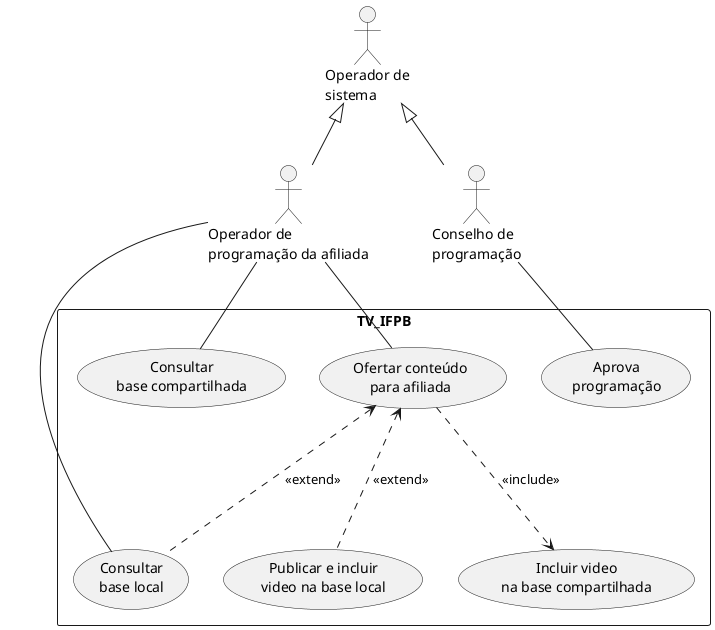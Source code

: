 @startuml

' left to right direction
skinparam packageStyle rectangle

actor "Operador de\nsistema" as os
actor "Operador de\nprogramação da afiliada" as opa
actor "Conselho de\nprogramação" as cp

rectangle TV_IFPB {
    (Consultar\nbase compartilhada) as cbc
    (Publicar e incluir\nvideo na base local) as pil
    (Consultar\nbase local) as cbl
    (Incluir video\nna base compartilhada) as ivg
    (Ofertar conteúdo\npara afiliada) as oca
    (Aprova\nprogramação) as ap

    os <|-- opa
    os <|-- cp

    cp -- ap
    ' os -- cbl
    opa -- cbc
    ' opa -- pil
    opa -- cbl
    opa -- oca

    ' inclusão
    oca -down..> ivg : <<include>>

    ' extensão
    cbl -up..> oca : <<extend>>
    pil -up..> oca : <<extend>>
}

@enduml
